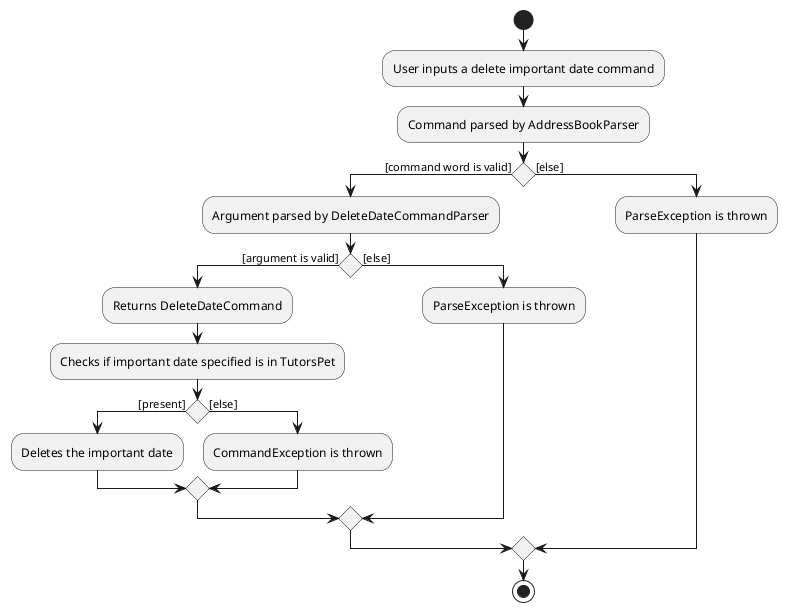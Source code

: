 @startuml
'https://plantuml.com/activity-diagram-beta

start
:User inputs a delete important date command;
:Command parsed by AddressBookParser;

if () then ([command word is valid])
    :Argument parsed by DeleteDateCommandParser;
    if () then ([argument is valid])
        :Returns DeleteDateCommand;
        :Checks if important date specified is in TutorsPet;
        if () then ([present])
            :Deletes the important date;
        else ([else])
             :CommandException is thrown;
        endif
    else ([else])
        :ParseException is thrown;
    endif
else ([else])
    :ParseException is thrown;
endif

stop

@enduml
